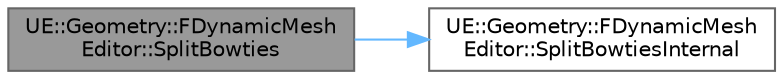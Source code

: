 digraph "UE::Geometry::FDynamicMeshEditor::SplitBowties"
{
 // INTERACTIVE_SVG=YES
 // LATEX_PDF_SIZE
  bgcolor="transparent";
  edge [fontname=Helvetica,fontsize=10,labelfontname=Helvetica,labelfontsize=10];
  node [fontname=Helvetica,fontsize=10,shape=box,height=0.2,width=0.4];
  rankdir="LR";
  Node1 [id="Node000001",label="UE::Geometry::FDynamicMesh\lEditor::SplitBowties",height=0.2,width=0.4,color="gray40", fillcolor="grey60", style="filled", fontcolor="black",tooltip="Splits any bowties specifically on the given vertex, and (if not null) updates (does not reset!..."];
  Node1 -> Node2 [id="edge1_Node000001_Node000002",color="steelblue1",style="solid",tooltip=" "];
  Node2 [id="Node000002",label="UE::Geometry::FDynamicMesh\lEditor::SplitBowtiesInternal",height=0.2,width=0.4,color="grey40", fillcolor="white", style="filled",URL="$db/d11/classUE_1_1Geometry_1_1FDynamicMeshEditor.html#a380c60451793f85d387a81f2dcbde5f6",tooltip=" "];
}
